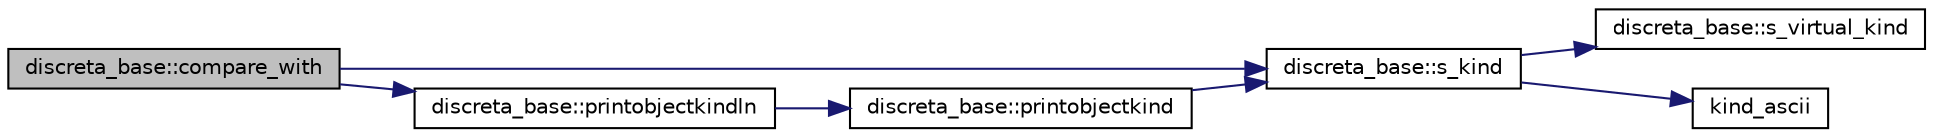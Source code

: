 digraph "discreta_base::compare_with"
{
  edge [fontname="Helvetica",fontsize="10",labelfontname="Helvetica",labelfontsize="10"];
  node [fontname="Helvetica",fontsize="10",shape=record];
  rankdir="LR";
  Node11698 [label="discreta_base::compare_with",height=0.2,width=0.4,color="black", fillcolor="grey75", style="filled", fontcolor="black"];
  Node11698 -> Node11699 [color="midnightblue",fontsize="10",style="solid",fontname="Helvetica"];
  Node11699 [label="discreta_base::s_kind",height=0.2,width=0.4,color="black", fillcolor="white", style="filled",URL="$d7/d71/classdiscreta__base.html#a8a830025c74adbbc3362418a7c2ba157"];
  Node11699 -> Node11700 [color="midnightblue",fontsize="10",style="solid",fontname="Helvetica"];
  Node11700 [label="discreta_base::s_virtual_kind",height=0.2,width=0.4,color="black", fillcolor="white", style="filled",URL="$d7/d71/classdiscreta__base.html#a52778a6d6943a468be083d0785d418fb"];
  Node11699 -> Node11701 [color="midnightblue",fontsize="10",style="solid",fontname="Helvetica"];
  Node11701 [label="kind_ascii",height=0.2,width=0.4,color="black", fillcolor="white", style="filled",URL="$d9/d60/discreta_8h.html#ad0ce825a9f29bc6cec27e1b64cfe27bf"];
  Node11698 -> Node11702 [color="midnightblue",fontsize="10",style="solid",fontname="Helvetica"];
  Node11702 [label="discreta_base::printobjectkindln",height=0.2,width=0.4,color="black", fillcolor="white", style="filled",URL="$d7/d71/classdiscreta__base.html#a677ccc8f392ebedde05e453f8cf59559"];
  Node11702 -> Node11703 [color="midnightblue",fontsize="10",style="solid",fontname="Helvetica"];
  Node11703 [label="discreta_base::printobjectkind",height=0.2,width=0.4,color="black", fillcolor="white", style="filled",URL="$d7/d71/classdiscreta__base.html#aa75a1314aa706909b029664944904231"];
  Node11703 -> Node11699 [color="midnightblue",fontsize="10",style="solid",fontname="Helvetica"];
}
